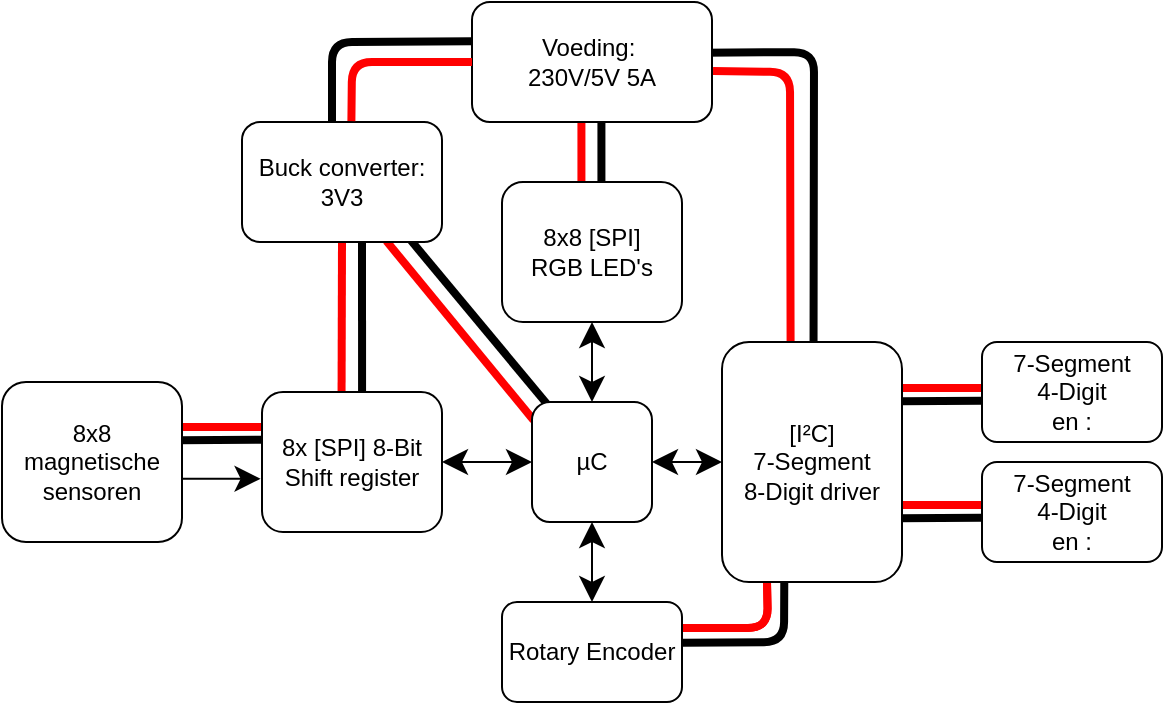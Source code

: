 <mxfile version="13.9.9" type="device"><diagram id="y_hMJCWFc1G5PSTVj10y" name="Page-1"><mxGraphModel dx="593" dy="347" grid="1" gridSize="10" guides="1" tooltips="1" connect="1" arrows="1" fold="1" page="1" pageScale="1" pageWidth="850" pageHeight="1100" math="0" shadow="0"><root><mxCell id="0"/><mxCell id="1" parent="0"/><mxCell id="7WGs80zgqtJf62jFkT2c-31" value="" style="endArrow=none;html=1;entryX=0.985;entryY=0.364;entryDx=0;entryDy=0;strokeWidth=4;exitX=0.003;exitY=0.341;exitDx=0;exitDy=0;exitPerimeter=0;entryPerimeter=0;" edge="1" parent="1"><mxGeometry width="50" height="50" relative="1" as="geometry"><mxPoint x="570.62" y="299.43" as="sourcePoint"/><mxPoint x="529" y="299.68" as="targetPoint"/></mxGeometry></mxCell><mxCell id="7WGs80zgqtJf62jFkT2c-32" value="" style="endArrow=none;html=1;entryX=0.994;entryY=0.281;entryDx=0;entryDy=0;strokeColor=#FF0000;strokeWidth=4;arcSize=32;exitX=0;exitY=0.25;exitDx=0;exitDy=0;entryPerimeter=0;" edge="1" parent="1"><mxGeometry width="50" height="50" relative="1" as="geometry"><mxPoint x="570.35" y="293.06" as="sourcePoint"/><mxPoint x="529.81" y="293.04" as="targetPoint"/></mxGeometry></mxCell><mxCell id="7WGs80zgqtJf62jFkT2c-33" value="" style="endArrow=none;html=1;entryX=0.985;entryY=0.364;entryDx=0;entryDy=0;strokeWidth=4;exitX=0.003;exitY=0.341;exitDx=0;exitDy=0;exitPerimeter=0;entryPerimeter=0;" edge="1" parent="1"><mxGeometry width="50" height="50" relative="1" as="geometry"><mxPoint x="570.0" y="357.91" as="sourcePoint"/><mxPoint x="528.38" y="358.16" as="targetPoint"/></mxGeometry></mxCell><mxCell id="7WGs80zgqtJf62jFkT2c-34" value="" style="endArrow=none;html=1;entryX=0.994;entryY=0.281;entryDx=0;entryDy=0;strokeColor=#FF0000;strokeWidth=4;arcSize=32;exitX=0;exitY=0.25;exitDx=0;exitDy=0;entryPerimeter=0;" edge="1" parent="1"><mxGeometry width="50" height="50" relative="1" as="geometry"><mxPoint x="569.73" y="351.54" as="sourcePoint"/><mxPoint x="529.19" y="351.52" as="targetPoint"/></mxGeometry></mxCell><mxCell id="7WGs80zgqtJf62jFkT2c-28" value="" style="endArrow=none;html=1;entryX=0.985;entryY=0.364;entryDx=0;entryDy=0;strokeWidth=4;exitX=0.003;exitY=0.341;exitDx=0;exitDy=0;exitPerimeter=0;entryPerimeter=0;" edge="1" parent="1" source="7WGs80zgqtJf62jFkT2c-2" target="UR_x4Rb-XFzfnF3p0vc7-3"><mxGeometry width="50" height="50" relative="1" as="geometry"><mxPoint x="180.26" y="420.0" as="sourcePoint"/><mxPoint x="180.22" y="340.03" as="targetPoint"/></mxGeometry></mxCell><mxCell id="7WGs80zgqtJf62jFkT2c-27" value="" style="endArrow=none;html=1;entryX=0.994;entryY=0.281;entryDx=0;entryDy=0;strokeColor=#FF0000;strokeWidth=4;arcSize=32;exitX=0;exitY=0.25;exitDx=0;exitDy=0;entryPerimeter=0;" edge="1" parent="1" source="7WGs80zgqtJf62jFkT2c-2" target="UR_x4Rb-XFzfnF3p0vc7-3"><mxGeometry width="50" height="50" relative="1" as="geometry"><mxPoint x="209" y="310" as="sourcePoint"/><mxPoint x="170.22" y="340" as="targetPoint"/></mxGeometry></mxCell><mxCell id="7WGs80zgqtJf62jFkT2c-10" value="" style="endArrow=none;html=1;entryX=0.5;entryY=1;entryDx=0;entryDy=0;exitX=0.5;exitY=0;exitDx=0;exitDy=0;strokeWidth=4;" edge="1" parent="1"><mxGeometry width="50" height="50" relative="1" as="geometry"><mxPoint x="379.71" y="200" as="sourcePoint"/><mxPoint x="379.71" y="160" as="targetPoint"/></mxGeometry></mxCell><mxCell id="7WGs80zgqtJf62jFkT2c-22" value="" style="endArrow=none;html=1;entryX=0.722;entryY=0.992;entryDx=0;entryDy=0;strokeColor=#FF0000;strokeWidth=4;exitX=0.013;exitY=0.151;exitDx=0;exitDy=0;exitPerimeter=0;entryPerimeter=0;" edge="1" parent="1" source="UR_x4Rb-XFzfnF3p0vc7-2" target="UR_x4Rb-XFzfnF3p0vc7-6"><mxGeometry width="50" height="50" relative="1" as="geometry"><mxPoint x="244.78" y="306.26" as="sourcePoint"/><mxPoint x="244.76" y="230" as="targetPoint"/></mxGeometry></mxCell><mxCell id="7WGs80zgqtJf62jFkT2c-23" value="" style="endArrow=none;html=1;entryX=0.845;entryY=0.988;entryDx=0;entryDy=0;strokeWidth=4;entryPerimeter=0;endSize=11;exitX=0.25;exitY=0.167;exitDx=0;exitDy=0;exitPerimeter=0;" edge="1" parent="1" source="UR_x4Rb-XFzfnF3p0vc7-2" target="UR_x4Rb-XFzfnF3p0vc7-6"><mxGeometry width="50" height="50" relative="1" as="geometry"><mxPoint x="290.04" y="300.0" as="sourcePoint"/><mxPoint x="290" y="220.03" as="targetPoint"/></mxGeometry></mxCell><mxCell id="7WGs80zgqtJf62jFkT2c-19" value="" style="endArrow=none;html=1;entryX=0.5;entryY=1;entryDx=0;entryDy=0;strokeColor=#FF0000;strokeWidth=4;exitX=0.442;exitY=0.018;exitDx=0;exitDy=0;exitPerimeter=0;" edge="1" parent="1" source="7WGs80zgqtJf62jFkT2c-2" target="UR_x4Rb-XFzfnF3p0vc7-6"><mxGeometry width="50" height="50" relative="1" as="geometry"><mxPoint x="234.76" y="260" as="sourcePoint"/><mxPoint x="234.76" y="220" as="targetPoint"/></mxGeometry></mxCell><mxCell id="7WGs80zgqtJf62jFkT2c-21" value="" style="endArrow=none;html=1;entryX=0.5;entryY=1;entryDx=0;entryDy=0;strokeWidth=4;exitX=0.22;exitY=0.071;exitDx=0;exitDy=0;exitPerimeter=0;" edge="1" parent="1"><mxGeometry width="50" height="50" relative="1" as="geometry"><mxPoint x="260.04" y="300.0" as="sourcePoint"/><mxPoint x="260" y="220.03" as="targetPoint"/></mxGeometry></mxCell><mxCell id="7WGs80zgqtJf62jFkT2c-15" value="" style="endArrow=none;html=1;entryX=0.25;entryY=1;entryDx=0;entryDy=0;strokeColor=#FF0000;strokeWidth=4;" edge="1" parent="1" target="7WGs80zgqtJf62jFkT2c-3"><mxGeometry width="50" height="50" relative="1" as="geometry"><mxPoint x="420" y="413" as="sourcePoint"/><mxPoint x="472.5" y="400" as="targetPoint"/><Array as="points"><mxPoint x="463" y="413"/></Array></mxGeometry></mxCell><mxCell id="7WGs80zgqtJf62jFkT2c-16" value="" style="endArrow=none;html=1;entryX=0.25;entryY=1;entryDx=0;entryDy=0;strokeColor=#FF0000;strokeWidth=4;" edge="1" parent="1"><mxGeometry width="50" height="50" relative="1" as="geometry"><mxPoint x="420" y="413" as="sourcePoint"/><mxPoint x="462.5" y="390" as="targetPoint"/><Array as="points"><mxPoint x="463" y="413"/></Array></mxGeometry></mxCell><mxCell id="7WGs80zgqtJf62jFkT2c-11" value="" style="endArrow=none;html=1;entryX=0.996;entryY=0.576;entryDx=0;entryDy=0;strokeColor=#FF0000;strokeWidth=4;exitX=0.37;exitY=0.006;exitDx=0;exitDy=0;entryPerimeter=0;exitPerimeter=0;" edge="1" parent="1"><mxGeometry width="50" height="50" relative="1" as="geometry"><mxPoint x="474.3" y="270.72" as="sourcePoint"/><mxPoint x="435.52" y="134.56" as="targetPoint"/><Array as="points"><mxPoint x="474" y="135"/></Array></mxGeometry></mxCell><mxCell id="7WGs80zgqtJf62jFkT2c-12" value="" style="endArrow=none;html=1;exitX=0.553;exitY=0.003;exitDx=0;exitDy=0;strokeWidth=4;exitPerimeter=0;entryX=0.999;entryY=0.423;entryDx=0;entryDy=0;entryPerimeter=0;" edge="1" parent="1"><mxGeometry width="50" height="50" relative="1" as="geometry"><mxPoint x="485.77" y="270.36" as="sourcePoint"/><mxPoint x="430.88" y="125.38" as="targetPoint"/><Array as="points"><mxPoint x="486" y="125"/></Array></mxGeometry></mxCell><mxCell id="7WGs80zgqtJf62jFkT2c-9" value="" style="endArrow=none;html=1;entryX=0.5;entryY=1;entryDx=0;entryDy=0;strokeColor=#FF0000;strokeWidth=4;" edge="1" parent="1"><mxGeometry width="50" height="50" relative="1" as="geometry"><mxPoint x="369.71" y="200" as="sourcePoint"/><mxPoint x="369.71" y="160" as="targetPoint"/></mxGeometry></mxCell><mxCell id="UR_x4Rb-XFzfnF3p0vc7-1" value="Voeding:&amp;nbsp;&lt;br&gt;230V/5V 5A" style="rounded=1;whiteSpace=wrap;html=1;" parent="1" vertex="1"><mxGeometry x="315" y="100" width="120" height="60" as="geometry"/></mxCell><mxCell id="UR_x4Rb-XFzfnF3p0vc7-2" value="µC" style="rounded=1;whiteSpace=wrap;html=1;" parent="1" vertex="1"><mxGeometry x="345" y="300" width="60" height="60" as="geometry"/></mxCell><mxCell id="7WGs80zgqtJf62jFkT2c-25" style="edgeStyle=orthogonalEdgeStyle;rounded=0;orthogonalLoop=1;jettySize=auto;html=1;entryX=-0.008;entryY=0.62;entryDx=0;entryDy=0;endSize=10;targetPerimeterSpacing=0;strokeColor=#000000;strokeWidth=1;exitX=1;exitY=0.605;exitDx=0;exitDy=0;jumpSize=6;startSize=6;entryPerimeter=0;exitPerimeter=0;" edge="1" parent="1" source="UR_x4Rb-XFzfnF3p0vc7-3" target="7WGs80zgqtJf62jFkT2c-2"><mxGeometry relative="1" as="geometry"/></mxCell><mxCell id="UR_x4Rb-XFzfnF3p0vc7-3" value="8x8 magnetische sensoren" style="rounded=1;whiteSpace=wrap;html=1;" parent="1" vertex="1"><mxGeometry x="80" y="290" width="90" height="80" as="geometry"/></mxCell><mxCell id="7WGs80zgqtJf62jFkT2c-36" style="edgeStyle=orthogonalEdgeStyle;rounded=0;jumpSize=6;orthogonalLoop=1;jettySize=auto;html=1;entryX=0.5;entryY=0;entryDx=0;entryDy=0;startArrow=classic;startFill=1;startSize=10;sourcePerimeterSpacing=0;endSize=10;targetPerimeterSpacing=0;strokeColor=#000000;strokeWidth=1;" edge="1" parent="1" source="UR_x4Rb-XFzfnF3p0vc7-4" target="UR_x4Rb-XFzfnF3p0vc7-2"><mxGeometry relative="1" as="geometry"/></mxCell><mxCell id="UR_x4Rb-XFzfnF3p0vc7-4" value="8x8 [SPI]&lt;br&gt;RGB LED's" style="rounded=1;whiteSpace=wrap;html=1;" parent="1" vertex="1"><mxGeometry x="330" y="190" width="90" height="70" as="geometry"/></mxCell><mxCell id="UR_x4Rb-XFzfnF3p0vc7-6" value="Buck converter:&lt;br&gt;3V3" style="rounded=1;whiteSpace=wrap;html=1;" parent="1" vertex="1"><mxGeometry x="200" y="160" width="100" height="60" as="geometry"/></mxCell><mxCell id="7WGs80zgqtJf62jFkT2c-29" style="edgeStyle=orthogonalEdgeStyle;rounded=0;jumpSize=6;orthogonalLoop=1;jettySize=auto;html=1;entryX=0;entryY=0.5;entryDx=0;entryDy=0;startSize=10;endSize=10;targetPerimeterSpacing=2;strokeColor=#000000;strokeWidth=1;startArrow=classic;startFill=1;sourcePerimeterSpacing=0;" edge="1" parent="1" source="7WGs80zgqtJf62jFkT2c-2" target="UR_x4Rb-XFzfnF3p0vc7-2"><mxGeometry relative="1" as="geometry"/></mxCell><mxCell id="7WGs80zgqtJf62jFkT2c-2" value="8x [SPI] 8-Bit&lt;br&gt;Shift register" style="rounded=1;whiteSpace=wrap;html=1;" vertex="1" parent="1"><mxGeometry x="210" y="295" width="90" height="70" as="geometry"/></mxCell><mxCell id="7WGs80zgqtJf62jFkT2c-35" style="edgeStyle=orthogonalEdgeStyle;rounded=0;jumpSize=6;orthogonalLoop=1;jettySize=auto;html=1;entryX=1;entryY=0.5;entryDx=0;entryDy=0;startArrow=classic;startFill=1;startSize=10;sourcePerimeterSpacing=0;endSize=10;targetPerimeterSpacing=0;strokeColor=#000000;strokeWidth=1;" edge="1" parent="1" source="7WGs80zgqtJf62jFkT2c-3" target="UR_x4Rb-XFzfnF3p0vc7-2"><mxGeometry relative="1" as="geometry"/></mxCell><mxCell id="7WGs80zgqtJf62jFkT2c-3" value="[I²C]&lt;br&gt;7-Segment&lt;br&gt;8-Digit driver" style="rounded=1;whiteSpace=wrap;html=1;" vertex="1" parent="1"><mxGeometry x="440" y="270" width="90" height="120" as="geometry"/></mxCell><mxCell id="7WGs80zgqtJf62jFkT2c-4" value="7-Segment&lt;br&gt;4-Digit&lt;br&gt;en :" style="rounded=1;whiteSpace=wrap;html=1;" vertex="1" parent="1"><mxGeometry x="570" y="270" width="90" height="50" as="geometry"/></mxCell><mxCell id="7WGs80zgqtJf62jFkT2c-5" value="7-Segment&lt;br&gt;4-Digit&lt;br&gt;en :" style="rounded=1;whiteSpace=wrap;html=1;" vertex="1" parent="1"><mxGeometry x="570" y="330" width="90" height="50" as="geometry"/></mxCell><mxCell id="7WGs80zgqtJf62jFkT2c-30" style="edgeStyle=orthogonalEdgeStyle;rounded=0;jumpSize=6;orthogonalLoop=1;jettySize=auto;html=1;entryX=0.5;entryY=1;entryDx=0;entryDy=0;startSize=10;endSize=10;targetPerimeterSpacing=2;strokeColor=#000000;strokeWidth=1;startArrow=classic;startFill=1;sourcePerimeterSpacing=0;" edge="1" parent="1" source="7WGs80zgqtJf62jFkT2c-8" target="UR_x4Rb-XFzfnF3p0vc7-2"><mxGeometry relative="1" as="geometry"/></mxCell><mxCell id="7WGs80zgqtJf62jFkT2c-8" value="Rotary Encoder" style="rounded=1;whiteSpace=wrap;html=1;" vertex="1" parent="1"><mxGeometry x="330" y="400" width="90" height="50" as="geometry"/></mxCell><mxCell id="7WGs80zgqtJf62jFkT2c-14" value="" style="endArrow=none;html=1;exitX=1.005;exitY=0.408;exitDx=0;exitDy=0;strokeWidth=4;exitPerimeter=0;entryX=0.346;entryY=0.996;entryDx=0;entryDy=0;entryPerimeter=0;" edge="1" parent="1" source="7WGs80zgqtJf62jFkT2c-8" target="7WGs80zgqtJf62jFkT2c-3"><mxGeometry width="50" height="50" relative="1" as="geometry"><mxPoint x="485.5" y="493.64" as="sourcePoint"/><mxPoint x="425.0" y="360" as="targetPoint"/><Array as="points"><mxPoint x="471" y="420"/></Array></mxGeometry></mxCell><mxCell id="7WGs80zgqtJf62jFkT2c-17" value="" style="endArrow=none;html=1;entryX=0;entryY=0.5;entryDx=0;entryDy=0;strokeColor=#FF0000;strokeWidth=4;exitX=0.547;exitY=-0.007;exitDx=0;exitDy=0;exitPerimeter=0;" edge="1" parent="1" source="UR_x4Rb-XFzfnF3p0vc7-6" target="UR_x4Rb-XFzfnF3p0vc7-1"><mxGeometry width="50" height="50" relative="1" as="geometry"><mxPoint x="265" y="252.5" as="sourcePoint"/><mxPoint x="215" y="127.5" as="targetPoint"/><Array as="points"><mxPoint x="255" y="130"/></Array></mxGeometry></mxCell><mxCell id="7WGs80zgqtJf62jFkT2c-18" value="" style="endArrow=none;html=1;exitX=0.45;exitY=0;exitDx=0;exitDy=0;strokeWidth=4;exitPerimeter=0;entryX=-0.003;entryY=0.327;entryDx=0;entryDy=0;entryPerimeter=0;" edge="1" parent="1" source="UR_x4Rb-XFzfnF3p0vc7-6" target="UR_x4Rb-XFzfnF3p0vc7-1"><mxGeometry width="50" height="50" relative="1" as="geometry"><mxPoint x="504.54" y="280.24" as="sourcePoint"/><mxPoint x="444.04" y="146.6" as="targetPoint"/><Array as="points"><mxPoint x="245" y="120"/></Array></mxGeometry></mxCell></root></mxGraphModel></diagram></mxfile>